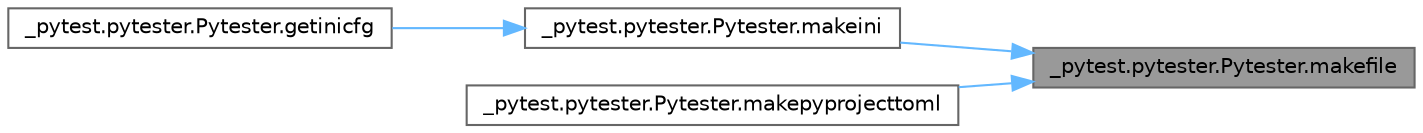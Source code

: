 digraph "_pytest.pytester.Pytester.makefile"
{
 // LATEX_PDF_SIZE
  bgcolor="transparent";
  edge [fontname=Helvetica,fontsize=10,labelfontname=Helvetica,labelfontsize=10];
  node [fontname=Helvetica,fontsize=10,shape=box,height=0.2,width=0.4];
  rankdir="RL";
  Node1 [id="Node000001",label="_pytest.pytester.Pytester.makefile",height=0.2,width=0.4,color="gray40", fillcolor="grey60", style="filled", fontcolor="black",tooltip=" "];
  Node1 -> Node2 [id="edge1_Node000001_Node000002",dir="back",color="steelblue1",style="solid",tooltip=" "];
  Node2 [id="Node000002",label="_pytest.pytester.Pytester.makeini",height=0.2,width=0.4,color="grey40", fillcolor="white", style="filled",URL="$class__pytest_1_1pytester_1_1_pytester.html#aa557160a5ab0b3da244d59204de00a13",tooltip=" "];
  Node2 -> Node3 [id="edge2_Node000002_Node000003",dir="back",color="steelblue1",style="solid",tooltip=" "];
  Node3 [id="Node000003",label="_pytest.pytester.Pytester.getinicfg",height=0.2,width=0.4,color="grey40", fillcolor="white", style="filled",URL="$class__pytest_1_1pytester_1_1_pytester.html#ae7ec94933a2716ffc641311744081298",tooltip=" "];
  Node1 -> Node4 [id="edge3_Node000001_Node000004",dir="back",color="steelblue1",style="solid",tooltip=" "];
  Node4 [id="Node000004",label="_pytest.pytester.Pytester.makepyprojecttoml",height=0.2,width=0.4,color="grey40", fillcolor="white", style="filled",URL="$class__pytest_1_1pytester_1_1_pytester.html#ad389bf8ce66b45d963cf83c1af2f9944",tooltip=" "];
}
